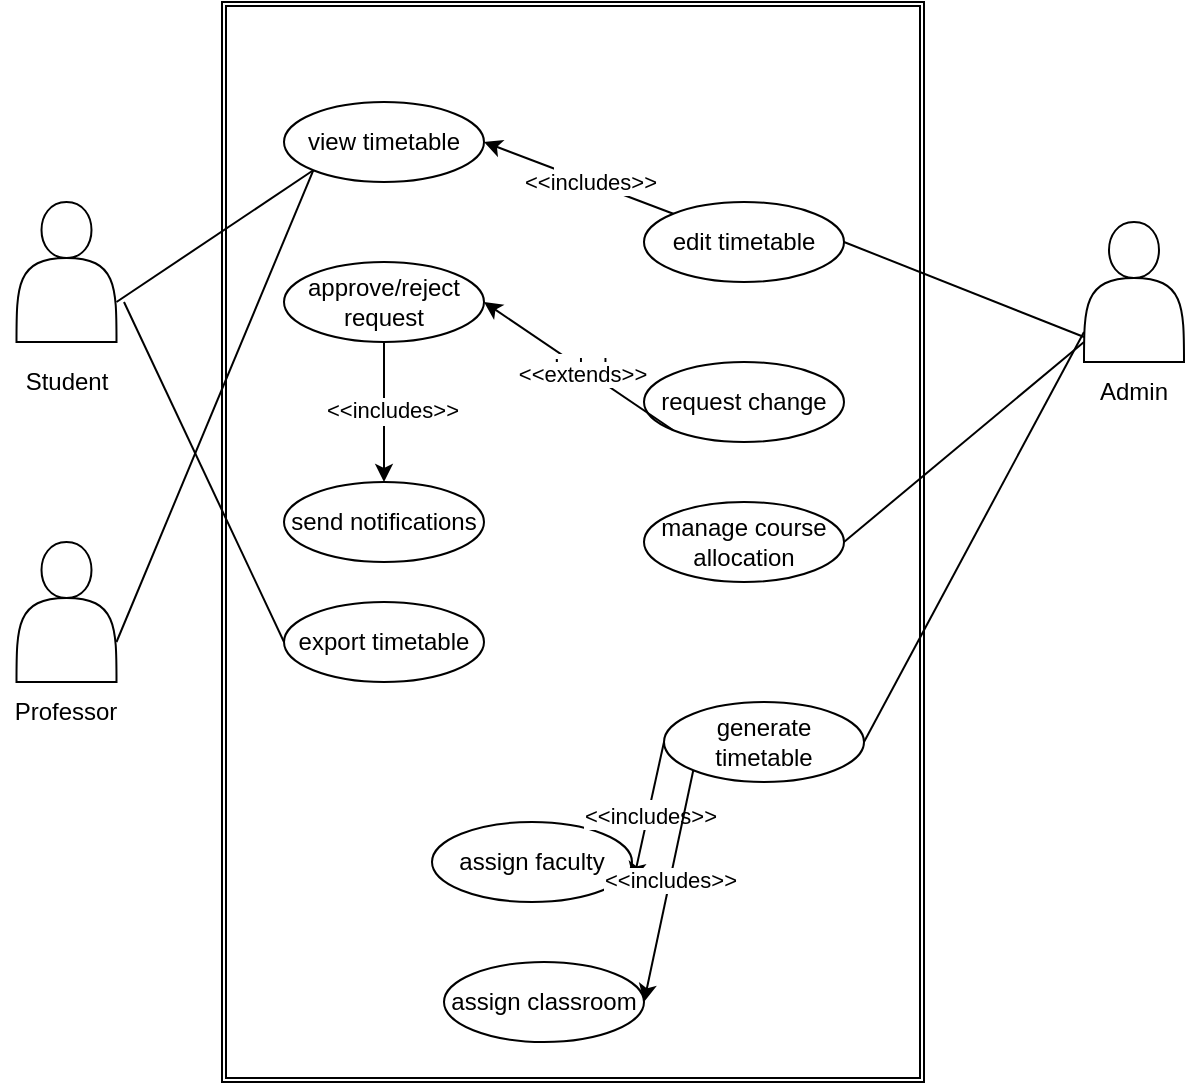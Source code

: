 <mxfile version="26.0.16">
  <diagram name="Page-1" id="OZ0NtLjvCkrb1XrwobRj">
    <mxGraphModel dx="1290" dy="557" grid="1" gridSize="10" guides="1" tooltips="1" connect="1" arrows="1" fold="1" page="1" pageScale="1" pageWidth="827" pageHeight="1169" math="0" shadow="0">
      <root>
        <mxCell id="0" />
        <mxCell id="1" parent="0" />
        <mxCell id="aV955BZvOndoy8rOr70C-4" value="" style="shape=ext;double=1;rounded=0;whiteSpace=wrap;html=1;" parent="1" vertex="1">
          <mxGeometry x="259" y="20" width="351" height="540" as="geometry" />
        </mxCell>
        <mxCell id="aV955BZvOndoy8rOr70C-6" value="" style="shape=actor;whiteSpace=wrap;html=1;" parent="1" vertex="1">
          <mxGeometry x="156.25" y="120" width="50" height="70" as="geometry" />
        </mxCell>
        <mxCell id="aV955BZvOndoy8rOr70C-7" value="" style="shape=actor;whiteSpace=wrap;html=1;" parent="1" vertex="1">
          <mxGeometry x="156.25" y="290" width="50" height="70" as="geometry" />
        </mxCell>
        <mxCell id="aV955BZvOndoy8rOr70C-9" value="Professor" style="text;html=1;align=center;verticalAlign=middle;whiteSpace=wrap;rounded=0;" parent="1" vertex="1">
          <mxGeometry x="151.25" y="360" width="60" height="30" as="geometry" />
        </mxCell>
        <mxCell id="aV955BZvOndoy8rOr70C-10" value="Student" style="text;html=1;align=center;verticalAlign=middle;whiteSpace=wrap;rounded=0;" parent="1" vertex="1">
          <mxGeometry x="148.75" y="190" width="65" height="40" as="geometry" />
        </mxCell>
        <mxCell id="aV955BZvOndoy8rOr70C-11" value="" style="shape=actor;whiteSpace=wrap;html=1;" parent="1" vertex="1">
          <mxGeometry x="690" y="130" width="50" height="70" as="geometry" />
        </mxCell>
        <mxCell id="aV955BZvOndoy8rOr70C-12" value="Admin" style="text;html=1;align=center;verticalAlign=middle;whiteSpace=wrap;rounded=0;" parent="1" vertex="1">
          <mxGeometry x="685" y="200" width="60" height="30" as="geometry" />
        </mxCell>
        <mxCell id="aV955BZvOndoy8rOr70C-21" value="view timetable" style="ellipse;whiteSpace=wrap;html=1;align=center;newEdgeStyle={&quot;edgeStyle&quot;:&quot;entityRelationEdgeStyle&quot;,&quot;startArrow&quot;:&quot;none&quot;,&quot;endArrow&quot;:&quot;none&quot;,&quot;segment&quot;:10,&quot;curved&quot;:1,&quot;sourcePerimeterSpacing&quot;:0,&quot;targetPerimeterSpacing&quot;:0};treeFolding=1;treeMoving=1;" parent="1" vertex="1">
          <mxGeometry x="290" y="70" width="100" height="40" as="geometry" />
        </mxCell>
        <mxCell id="aV955BZvOndoy8rOr70C-22" value="assign classroom" style="ellipse;whiteSpace=wrap;html=1;align=center;newEdgeStyle={&quot;edgeStyle&quot;:&quot;entityRelationEdgeStyle&quot;,&quot;startArrow&quot;:&quot;none&quot;,&quot;endArrow&quot;:&quot;none&quot;,&quot;segment&quot;:10,&quot;curved&quot;:1,&quot;sourcePerimeterSpacing&quot;:0,&quot;targetPerimeterSpacing&quot;:0};treeFolding=1;treeMoving=1;" parent="1" vertex="1">
          <mxGeometry x="370" y="500" width="100" height="40" as="geometry" />
        </mxCell>
        <mxCell id="aV955BZvOndoy8rOr70C-27" value="assign faculty" style="ellipse;whiteSpace=wrap;html=1;align=center;newEdgeStyle={&quot;edgeStyle&quot;:&quot;entityRelationEdgeStyle&quot;,&quot;startArrow&quot;:&quot;none&quot;,&quot;endArrow&quot;:&quot;none&quot;,&quot;segment&quot;:10,&quot;curved&quot;:1,&quot;sourcePerimeterSpacing&quot;:0,&quot;targetPerimeterSpacing&quot;:0};treeFolding=1;treeMoving=1;" parent="1" vertex="1">
          <mxGeometry x="364" y="430" width="100" height="40" as="geometry" />
        </mxCell>
        <mxCell id="aV955BZvOndoy8rOr70C-28" value="send notifications" style="ellipse;whiteSpace=wrap;html=1;align=center;newEdgeStyle={&quot;edgeStyle&quot;:&quot;entityRelationEdgeStyle&quot;,&quot;startArrow&quot;:&quot;none&quot;,&quot;endArrow&quot;:&quot;none&quot;,&quot;segment&quot;:10,&quot;curved&quot;:1,&quot;sourcePerimeterSpacing&quot;:0,&quot;targetPerimeterSpacing&quot;:0};treeFolding=1;treeMoving=1;" parent="1" vertex="1">
          <mxGeometry x="290" y="260" width="100" height="40" as="geometry" />
        </mxCell>
        <mxCell id="aV955BZvOndoy8rOr70C-29" value="edit timetable" style="ellipse;whiteSpace=wrap;html=1;align=center;newEdgeStyle={&quot;edgeStyle&quot;:&quot;entityRelationEdgeStyle&quot;,&quot;startArrow&quot;:&quot;none&quot;,&quot;endArrow&quot;:&quot;none&quot;,&quot;segment&quot;:10,&quot;curved&quot;:1,&quot;sourcePerimeterSpacing&quot;:0,&quot;targetPerimeterSpacing&quot;:0};treeFolding=1;treeMoving=1;" parent="1" vertex="1">
          <mxGeometry x="470" y="120" width="100" height="40" as="geometry" />
        </mxCell>
        <mxCell id="aV955BZvOndoy8rOr70C-30" value="request change" style="ellipse;whiteSpace=wrap;html=1;align=center;newEdgeStyle={&quot;edgeStyle&quot;:&quot;entityRelationEdgeStyle&quot;,&quot;startArrow&quot;:&quot;none&quot;,&quot;endArrow&quot;:&quot;none&quot;,&quot;segment&quot;:10,&quot;curved&quot;:1,&quot;sourcePerimeterSpacing&quot;:0,&quot;targetPerimeterSpacing&quot;:0};treeFolding=1;treeMoving=1;" parent="1" vertex="1">
          <mxGeometry x="470" y="200" width="100" height="40" as="geometry" />
        </mxCell>
        <mxCell id="aV955BZvOndoy8rOr70C-31" value="generate timetable" style="ellipse;whiteSpace=wrap;html=1;align=center;newEdgeStyle={&quot;edgeStyle&quot;:&quot;entityRelationEdgeStyle&quot;,&quot;startArrow&quot;:&quot;none&quot;,&quot;endArrow&quot;:&quot;none&quot;,&quot;segment&quot;:10,&quot;curved&quot;:1,&quot;sourcePerimeterSpacing&quot;:0,&quot;targetPerimeterSpacing&quot;:0};treeFolding=1;treeMoving=1;" parent="1" vertex="1">
          <mxGeometry x="480" y="370" width="100" height="40" as="geometry" />
        </mxCell>
        <mxCell id="aV955BZvOndoy8rOr70C-32" value="approve/reject request" style="ellipse;whiteSpace=wrap;html=1;align=center;newEdgeStyle={&quot;edgeStyle&quot;:&quot;entityRelationEdgeStyle&quot;,&quot;startArrow&quot;:&quot;none&quot;,&quot;endArrow&quot;:&quot;none&quot;,&quot;segment&quot;:10,&quot;curved&quot;:1,&quot;sourcePerimeterSpacing&quot;:0,&quot;targetPerimeterSpacing&quot;:0};treeFolding=1;treeMoving=1;" parent="1" vertex="1">
          <mxGeometry x="290" y="150" width="100" height="40" as="geometry" />
        </mxCell>
        <mxCell id="aV955BZvOndoy8rOr70C-33" value="" style="endArrow=classic;html=1;rounded=0;entryX=1;entryY=0.5;entryDx=0;entryDy=0;exitX=0;exitY=0;exitDx=0;exitDy=0;" parent="1" source="aV955BZvOndoy8rOr70C-29" target="aV955BZvOndoy8rOr70C-21" edge="1">
          <mxGeometry relative="1" as="geometry">
            <mxPoint x="490" y="120" as="sourcePoint" />
            <mxPoint x="590" y="120" as="targetPoint" />
            <Array as="points" />
          </mxGeometry>
        </mxCell>
        <mxCell id="aV955BZvOndoy8rOr70C-34" value="Label" style="edgeLabel;resizable=0;html=1;;align=center;verticalAlign=middle;" parent="aV955BZvOndoy8rOr70C-33" connectable="0" vertex="1">
          <mxGeometry relative="1" as="geometry" />
        </mxCell>
        <mxCell id="aV955BZvOndoy8rOr70C-35" value="&amp;lt;&amp;lt;includes&amp;gt;&amp;gt;" style="edgeLabel;html=1;align=center;verticalAlign=middle;resizable=0;points=[];" parent="aV955BZvOndoy8rOr70C-33" vertex="1" connectable="0">
          <mxGeometry x="-0.112" relative="1" as="geometry">
            <mxPoint as="offset" />
          </mxGeometry>
        </mxCell>
        <mxCell id="aV955BZvOndoy8rOr70C-36" value="" style="endArrow=classic;html=1;rounded=0;exitX=0;exitY=1;exitDx=0;exitDy=0;entryX=1;entryY=0.5;entryDx=0;entryDy=0;" parent="1" source="aV955BZvOndoy8rOr70C-30" target="aV955BZvOndoy8rOr70C-32" edge="1">
          <mxGeometry relative="1" as="geometry">
            <mxPoint x="360" y="290" as="sourcePoint" />
            <mxPoint x="460" y="290" as="targetPoint" />
          </mxGeometry>
        </mxCell>
        <mxCell id="aV955BZvOndoy8rOr70C-37" value="Label" style="edgeLabel;resizable=0;html=1;;align=center;verticalAlign=middle;" parent="aV955BZvOndoy8rOr70C-36" connectable="0" vertex="1">
          <mxGeometry relative="1" as="geometry" />
        </mxCell>
        <mxCell id="aV955BZvOndoy8rOr70C-38" value="&amp;lt;&amp;lt;extends&amp;gt;&amp;gt;" style="edgeLabel;html=1;align=center;verticalAlign=middle;resizable=0;points=[];" parent="aV955BZvOndoy8rOr70C-36" vertex="1" connectable="0">
          <mxGeometry x="-0.053" y="3" relative="1" as="geometry">
            <mxPoint y="-1" as="offset" />
          </mxGeometry>
        </mxCell>
        <mxCell id="aV955BZvOndoy8rOr70C-39" value="" style="endArrow=classic;html=1;rounded=0;exitX=0;exitY=0.5;exitDx=0;exitDy=0;entryX=1.008;entryY=0.725;entryDx=0;entryDy=0;entryPerimeter=0;" parent="1" source="aV955BZvOndoy8rOr70C-31" target="aV955BZvOndoy8rOr70C-27" edge="1">
          <mxGeometry relative="1" as="geometry">
            <mxPoint x="360" y="290" as="sourcePoint" />
            <mxPoint x="460" y="290" as="targetPoint" />
          </mxGeometry>
        </mxCell>
        <mxCell id="aV955BZvOndoy8rOr70C-40" value="Label" style="edgeLabel;resizable=0;html=1;;align=center;verticalAlign=middle;" parent="aV955BZvOndoy8rOr70C-39" connectable="0" vertex="1">
          <mxGeometry relative="1" as="geometry" />
        </mxCell>
        <mxCell id="aV955BZvOndoy8rOr70C-41" value="&amp;lt;&amp;lt;includes&amp;gt;&amp;gt;" style="edgeLabel;html=1;align=center;verticalAlign=middle;resizable=0;points=[];" parent="aV955BZvOndoy8rOr70C-39" vertex="1" connectable="0">
          <mxGeometry x="0.052" y="1" relative="1" as="geometry">
            <mxPoint as="offset" />
          </mxGeometry>
        </mxCell>
        <mxCell id="aV955BZvOndoy8rOr70C-42" value="" style="endArrow=classic;html=1;rounded=0;entryX=1;entryY=0.5;entryDx=0;entryDy=0;exitX=0;exitY=1;exitDx=0;exitDy=0;" parent="1" source="aV955BZvOndoy8rOr70C-31" target="aV955BZvOndoy8rOr70C-22" edge="1">
          <mxGeometry relative="1" as="geometry">
            <mxPoint x="494.62" y="320.46" as="sourcePoint" />
            <mxPoint x="374.375" y="345.002" as="targetPoint" />
          </mxGeometry>
        </mxCell>
        <mxCell id="aV955BZvOndoy8rOr70C-43" value="&amp;lt;&amp;lt;includes&amp;gt;&amp;gt;" style="edgeLabel;resizable=0;html=1;;align=center;verticalAlign=middle;" parent="aV955BZvOndoy8rOr70C-42" connectable="0" vertex="1">
          <mxGeometry relative="1" as="geometry">
            <mxPoint y="-3" as="offset" />
          </mxGeometry>
        </mxCell>
        <mxCell id="aV955BZvOndoy8rOr70C-46" value="" style="endArrow=classic;html=1;rounded=0;exitX=0.5;exitY=1;exitDx=0;exitDy=0;entryX=0.5;entryY=0;entryDx=0;entryDy=0;" parent="1" source="aV955BZvOndoy8rOr70C-32" target="aV955BZvOndoy8rOr70C-28" edge="1">
          <mxGeometry relative="1" as="geometry">
            <mxPoint x="360" y="290" as="sourcePoint" />
            <mxPoint x="460" y="290" as="targetPoint" />
          </mxGeometry>
        </mxCell>
        <mxCell id="aV955BZvOndoy8rOr70C-47" value="Label" style="edgeLabel;resizable=0;html=1;;align=center;verticalAlign=middle;" parent="aV955BZvOndoy8rOr70C-46" connectable="0" vertex="1">
          <mxGeometry relative="1" as="geometry" />
        </mxCell>
        <mxCell id="aV955BZvOndoy8rOr70C-48" value="&amp;lt;&amp;lt;includes&amp;gt;&amp;gt;" style="edgeLabel;html=1;align=center;verticalAlign=middle;resizable=0;points=[];" parent="aV955BZvOndoy8rOr70C-46" vertex="1" connectable="0">
          <mxGeometry x="-0.029" y="4" relative="1" as="geometry">
            <mxPoint as="offset" />
          </mxGeometry>
        </mxCell>
        <mxCell id="aV955BZvOndoy8rOr70C-50" value="" style="endArrow=none;html=1;rounded=0;entryX=0;entryY=1;entryDx=0;entryDy=0;" parent="1" target="aV955BZvOndoy8rOr70C-21" edge="1">
          <mxGeometry width="50" height="50" relative="1" as="geometry">
            <mxPoint x="206.25" y="170" as="sourcePoint" />
            <mxPoint x="256.25" y="120" as="targetPoint" />
          </mxGeometry>
        </mxCell>
        <mxCell id="aV955BZvOndoy8rOr70C-51" value="" style="endArrow=none;html=1;rounded=0;entryX=0;entryY=1;entryDx=0;entryDy=0;" parent="1" target="aV955BZvOndoy8rOr70C-21" edge="1">
          <mxGeometry width="50" height="50" relative="1" as="geometry">
            <mxPoint x="206.25" y="340" as="sourcePoint" />
            <mxPoint x="256.25" y="290" as="targetPoint" />
          </mxGeometry>
        </mxCell>
        <mxCell id="aV955BZvOndoy8rOr70C-52" value="" style="endArrow=none;html=1;rounded=0;exitX=1;exitY=0.5;exitDx=0;exitDy=0;" parent="1" source="aV955BZvOndoy8rOr70C-31" edge="1">
          <mxGeometry width="50" height="50" relative="1" as="geometry">
            <mxPoint x="640" y="235" as="sourcePoint" />
            <mxPoint x="690" y="185" as="targetPoint" />
          </mxGeometry>
        </mxCell>
        <mxCell id="aV955BZvOndoy8rOr70C-53" value="" style="endArrow=none;html=1;rounded=0;exitX=1;exitY=0.5;exitDx=0;exitDy=0;" parent="1" source="aV955BZvOndoy8rOr70C-29" edge="1">
          <mxGeometry width="50" height="50" relative="1" as="geometry">
            <mxPoint x="580" y="392.5" as="sourcePoint" />
            <mxPoint x="690" y="187.5" as="targetPoint" />
          </mxGeometry>
        </mxCell>
        <mxCell id="q8HLApIv5Bw2J6xlVoJn-1" value="export timetable" style="ellipse;whiteSpace=wrap;html=1;align=center;newEdgeStyle={&quot;edgeStyle&quot;:&quot;entityRelationEdgeStyle&quot;,&quot;startArrow&quot;:&quot;none&quot;,&quot;endArrow&quot;:&quot;none&quot;,&quot;segment&quot;:10,&quot;curved&quot;:1,&quot;sourcePerimeterSpacing&quot;:0,&quot;targetPerimeterSpacing&quot;:0};treeFolding=1;treeMoving=1;" vertex="1" parent="1">
          <mxGeometry x="290" y="320" width="100" height="40" as="geometry" />
        </mxCell>
        <mxCell id="q8HLApIv5Bw2J6xlVoJn-2" value="manage course allocation" style="ellipse;whiteSpace=wrap;html=1;align=center;newEdgeStyle={&quot;edgeStyle&quot;:&quot;entityRelationEdgeStyle&quot;,&quot;startArrow&quot;:&quot;none&quot;,&quot;endArrow&quot;:&quot;none&quot;,&quot;segment&quot;:10,&quot;curved&quot;:1,&quot;sourcePerimeterSpacing&quot;:0,&quot;targetPerimeterSpacing&quot;:0};treeFolding=1;treeMoving=1;" vertex="1" parent="1">
          <mxGeometry x="470" y="270" width="100" height="40" as="geometry" />
        </mxCell>
        <mxCell id="q8HLApIv5Bw2J6xlVoJn-3" value="" style="endArrow=none;html=1;rounded=0;exitX=0;exitY=0.5;exitDx=0;exitDy=0;" edge="1" parent="1" source="q8HLApIv5Bw2J6xlVoJn-1">
          <mxGeometry width="50" height="50" relative="1" as="geometry">
            <mxPoint x="390" y="320" as="sourcePoint" />
            <mxPoint x="210" y="170" as="targetPoint" />
          </mxGeometry>
        </mxCell>
        <mxCell id="q8HLApIv5Bw2J6xlVoJn-4" value="" style="endArrow=none;html=1;rounded=0;exitX=1;exitY=0.5;exitDx=0;exitDy=0;" edge="1" parent="1" source="q8HLApIv5Bw2J6xlVoJn-2">
          <mxGeometry width="50" height="50" relative="1" as="geometry">
            <mxPoint x="390" y="320" as="sourcePoint" />
            <mxPoint x="690" y="190" as="targetPoint" />
          </mxGeometry>
        </mxCell>
      </root>
    </mxGraphModel>
  </diagram>
</mxfile>

